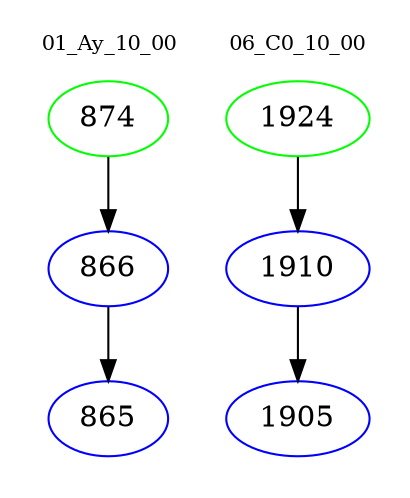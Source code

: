 digraph{
subgraph cluster_0 {
color = white
label = "01_Ay_10_00";
fontsize=10;
T0_874 [label="874", color="green"]
T0_874 -> T0_866 [color="black"]
T0_866 [label="866", color="blue"]
T0_866 -> T0_865 [color="black"]
T0_865 [label="865", color="blue"]
}
subgraph cluster_1 {
color = white
label = "06_C0_10_00";
fontsize=10;
T1_1924 [label="1924", color="green"]
T1_1924 -> T1_1910 [color="black"]
T1_1910 [label="1910", color="blue"]
T1_1910 -> T1_1905 [color="black"]
T1_1905 [label="1905", color="blue"]
}
}
